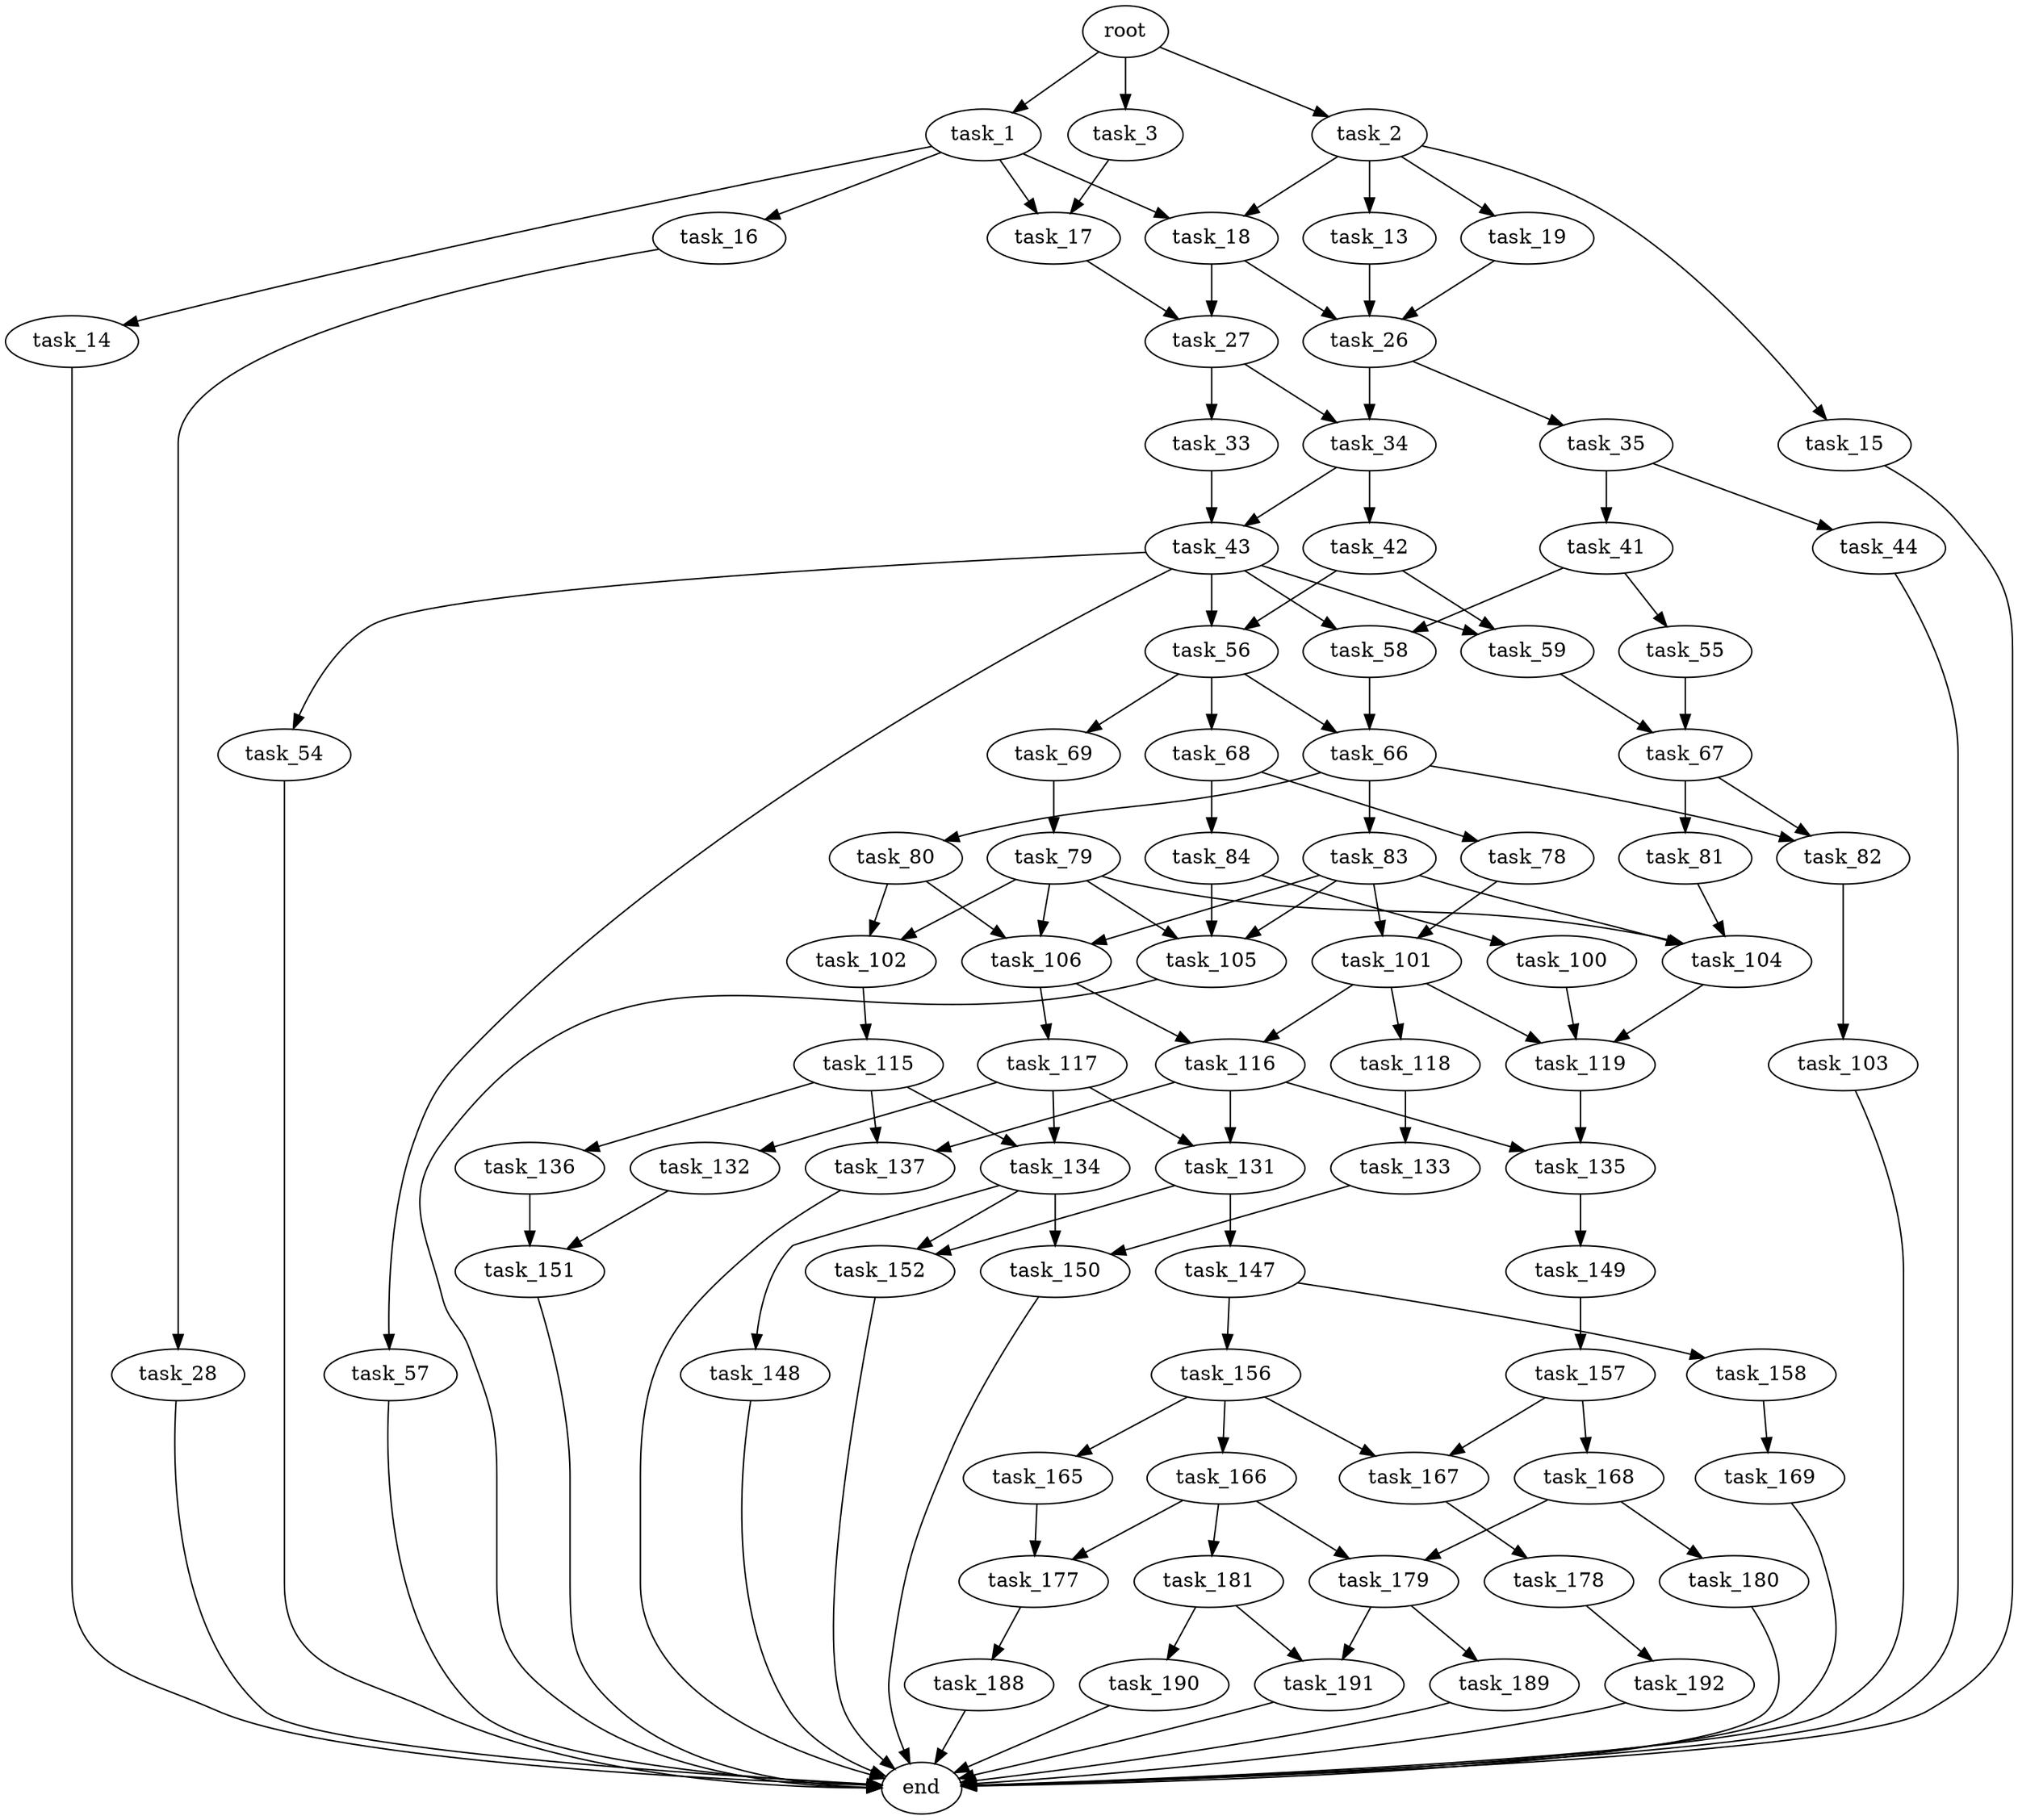 digraph G {
  root [size="0.000000"];
  task_1 [size="4445830453.000000"];
  task_2 [size="126113744253.000000"];
  task_3 [size="8726769986.000000"];
  task_14 [size="8693201963.000000"];
  task_16 [size="542505118168.000000"];
  task_17 [size="422849179166.000000"];
  task_18 [size="134217728000.000000"];
  task_13 [size="24883744410.000000"];
  task_15 [size="377382961741.000000"];
  task_19 [size="4634426164.000000"];
  task_26 [size="616164700.000000"];
  end [size="0.000000"];
  task_28 [size="25785234748.000000"];
  task_27 [size="549755813888.000000"];
  task_34 [size="1916983209.000000"];
  task_35 [size="2188277468.000000"];
  task_33 [size="368293445632.000000"];
  task_43 [size="8589934592.000000"];
  task_42 [size="368293445632.000000"];
  task_41 [size="221316499823.000000"];
  task_44 [size="1073741824000.000000"];
  task_55 [size="3133971352.000000"];
  task_58 [size="625265816.000000"];
  task_56 [size="10197301884.000000"];
  task_59 [size="116757946140.000000"];
  task_54 [size="13220919773.000000"];
  task_57 [size="100075599816.000000"];
  task_67 [size="29254519312.000000"];
  task_66 [size="3176232458.000000"];
  task_68 [size="1071503824400.000000"];
  task_69 [size="230150531653.000000"];
  task_80 [size="448233828328.000000"];
  task_82 [size="26268064400.000000"];
  task_83 [size="4381762574.000000"];
  task_81 [size="549755813888.000000"];
  task_78 [size="2177706814.000000"];
  task_84 [size="6748224002.000000"];
  task_79 [size="134217728000.000000"];
  task_101 [size="14103116309.000000"];
  task_102 [size="1311749904758.000000"];
  task_104 [size="376472429130.000000"];
  task_105 [size="368293445632.000000"];
  task_106 [size="809979520.000000"];
  task_103 [size="231928233984.000000"];
  task_100 [size="10211439004.000000"];
  task_119 [size="368293445632.000000"];
  task_116 [size="320123303204.000000"];
  task_118 [size="28600976322.000000"];
  task_115 [size="9868998552.000000"];
  task_117 [size="478411682636.000000"];
  task_134 [size="231928233984.000000"];
  task_136 [size="315431561737.000000"];
  task_137 [size="368293445632.000000"];
  task_131 [size="675757871984.000000"];
  task_135 [size="6784266332.000000"];
  task_132 [size="782757789696.000000"];
  task_133 [size="89523618797.000000"];
  task_147 [size="3366919686.000000"];
  task_152 [size="68719476736.000000"];
  task_151 [size="1954677673.000000"];
  task_150 [size="231928233984.000000"];
  task_148 [size="28985102853.000000"];
  task_149 [size="1073741824000.000000"];
  task_156 [size="28991029248.000000"];
  task_158 [size="243741172700.000000"];
  task_157 [size="549755813888.000000"];
  task_165 [size="8589934592.000000"];
  task_166 [size="340185085708.000000"];
  task_167 [size="194377970072.000000"];
  task_168 [size="28991029248.000000"];
  task_169 [size="266413013867.000000"];
  task_177 [size="1309769055.000000"];
  task_179 [size="12771112648.000000"];
  task_181 [size="13995432819.000000"];
  task_178 [size="205451387679.000000"];
  task_180 [size="768194675352.000000"];
  task_188 [size="805917776768.000000"];
  task_192 [size="134217728000.000000"];
  task_189 [size="26148812002.000000"];
  task_191 [size="1241603384.000000"];
  task_190 [size="231928233984.000000"];

  root -> task_1 [size="1.000000"];
  root -> task_2 [size="1.000000"];
  root -> task_3 [size="1.000000"];
  task_1 -> task_14 [size="209715200.000000"];
  task_1 -> task_16 [size="209715200.000000"];
  task_1 -> task_17 [size="209715200.000000"];
  task_1 -> task_18 [size="209715200.000000"];
  task_2 -> task_13 [size="209715200.000000"];
  task_2 -> task_15 [size="209715200.000000"];
  task_2 -> task_18 [size="209715200.000000"];
  task_2 -> task_19 [size="209715200.000000"];
  task_3 -> task_17 [size="536870912.000000"];
  task_14 -> end [size="1.000000"];
  task_16 -> task_28 [size="536870912.000000"];
  task_17 -> task_27 [size="411041792.000000"];
  task_18 -> task_26 [size="209715200.000000"];
  task_18 -> task_27 [size="209715200.000000"];
  task_13 -> task_26 [size="33554432.000000"];
  task_15 -> end [size="1.000000"];
  task_19 -> task_26 [size="536870912.000000"];
  task_26 -> task_34 [size="33554432.000000"];
  task_26 -> task_35 [size="33554432.000000"];
  task_28 -> end [size="1.000000"];
  task_27 -> task_33 [size="536870912.000000"];
  task_27 -> task_34 [size="536870912.000000"];
  task_34 -> task_42 [size="33554432.000000"];
  task_34 -> task_43 [size="33554432.000000"];
  task_35 -> task_41 [size="75497472.000000"];
  task_35 -> task_44 [size="75497472.000000"];
  task_33 -> task_43 [size="411041792.000000"];
  task_43 -> task_54 [size="33554432.000000"];
  task_43 -> task_56 [size="33554432.000000"];
  task_43 -> task_57 [size="33554432.000000"];
  task_43 -> task_58 [size="33554432.000000"];
  task_43 -> task_59 [size="33554432.000000"];
  task_42 -> task_56 [size="411041792.000000"];
  task_42 -> task_59 [size="411041792.000000"];
  task_41 -> task_55 [size="209715200.000000"];
  task_41 -> task_58 [size="209715200.000000"];
  task_44 -> end [size="1.000000"];
  task_55 -> task_67 [size="75497472.000000"];
  task_58 -> task_66 [size="75497472.000000"];
  task_56 -> task_66 [size="209715200.000000"];
  task_56 -> task_68 [size="209715200.000000"];
  task_56 -> task_69 [size="209715200.000000"];
  task_59 -> task_67 [size="134217728.000000"];
  task_54 -> end [size="1.000000"];
  task_57 -> end [size="1.000000"];
  task_67 -> task_81 [size="838860800.000000"];
  task_67 -> task_82 [size="838860800.000000"];
  task_66 -> task_80 [size="209715200.000000"];
  task_66 -> task_82 [size="209715200.000000"];
  task_66 -> task_83 [size="209715200.000000"];
  task_68 -> task_78 [size="838860800.000000"];
  task_68 -> task_84 [size="838860800.000000"];
  task_69 -> task_79 [size="301989888.000000"];
  task_80 -> task_102 [size="536870912.000000"];
  task_80 -> task_106 [size="536870912.000000"];
  task_82 -> task_103 [size="411041792.000000"];
  task_83 -> task_101 [size="75497472.000000"];
  task_83 -> task_104 [size="75497472.000000"];
  task_83 -> task_105 [size="75497472.000000"];
  task_83 -> task_106 [size="75497472.000000"];
  task_81 -> task_104 [size="536870912.000000"];
  task_78 -> task_101 [size="75497472.000000"];
  task_84 -> task_100 [size="209715200.000000"];
  task_84 -> task_105 [size="209715200.000000"];
  task_79 -> task_102 [size="209715200.000000"];
  task_79 -> task_104 [size="209715200.000000"];
  task_79 -> task_105 [size="209715200.000000"];
  task_79 -> task_106 [size="209715200.000000"];
  task_101 -> task_116 [size="301989888.000000"];
  task_101 -> task_118 [size="301989888.000000"];
  task_101 -> task_119 [size="301989888.000000"];
  task_102 -> task_115 [size="838860800.000000"];
  task_104 -> task_119 [size="838860800.000000"];
  task_105 -> end [size="1.000000"];
  task_106 -> task_116 [size="33554432.000000"];
  task_106 -> task_117 [size="33554432.000000"];
  task_103 -> end [size="1.000000"];
  task_100 -> task_119 [size="411041792.000000"];
  task_119 -> task_135 [size="411041792.000000"];
  task_116 -> task_131 [size="838860800.000000"];
  task_116 -> task_135 [size="838860800.000000"];
  task_116 -> task_137 [size="838860800.000000"];
  task_118 -> task_133 [size="838860800.000000"];
  task_115 -> task_134 [size="301989888.000000"];
  task_115 -> task_136 [size="301989888.000000"];
  task_115 -> task_137 [size="301989888.000000"];
  task_117 -> task_131 [size="679477248.000000"];
  task_117 -> task_132 [size="679477248.000000"];
  task_117 -> task_134 [size="679477248.000000"];
  task_134 -> task_148 [size="301989888.000000"];
  task_134 -> task_150 [size="301989888.000000"];
  task_134 -> task_152 [size="301989888.000000"];
  task_136 -> task_151 [size="209715200.000000"];
  task_137 -> end [size="1.000000"];
  task_131 -> task_147 [size="536870912.000000"];
  task_131 -> task_152 [size="536870912.000000"];
  task_135 -> task_149 [size="536870912.000000"];
  task_132 -> task_151 [size="679477248.000000"];
  task_133 -> task_150 [size="75497472.000000"];
  task_147 -> task_156 [size="134217728.000000"];
  task_147 -> task_158 [size="134217728.000000"];
  task_152 -> end [size="1.000000"];
  task_151 -> end [size="1.000000"];
  task_150 -> end [size="1.000000"];
  task_148 -> end [size="1.000000"];
  task_149 -> task_157 [size="838860800.000000"];
  task_156 -> task_165 [size="75497472.000000"];
  task_156 -> task_166 [size="75497472.000000"];
  task_156 -> task_167 [size="75497472.000000"];
  task_158 -> task_169 [size="209715200.000000"];
  task_157 -> task_167 [size="536870912.000000"];
  task_157 -> task_168 [size="536870912.000000"];
  task_165 -> task_177 [size="33554432.000000"];
  task_166 -> task_177 [size="536870912.000000"];
  task_166 -> task_179 [size="536870912.000000"];
  task_166 -> task_181 [size="536870912.000000"];
  task_167 -> task_178 [size="536870912.000000"];
  task_168 -> task_179 [size="75497472.000000"];
  task_168 -> task_180 [size="75497472.000000"];
  task_169 -> end [size="1.000000"];
  task_177 -> task_188 [size="33554432.000000"];
  task_179 -> task_189 [size="33554432.000000"];
  task_179 -> task_191 [size="33554432.000000"];
  task_181 -> task_190 [size="301989888.000000"];
  task_181 -> task_191 [size="301989888.000000"];
  task_178 -> task_192 [size="301989888.000000"];
  task_180 -> end [size="1.000000"];
  task_188 -> end [size="1.000000"];
  task_192 -> end [size="1.000000"];
  task_189 -> end [size="1.000000"];
  task_191 -> end [size="1.000000"];
  task_190 -> end [size="1.000000"];
}
